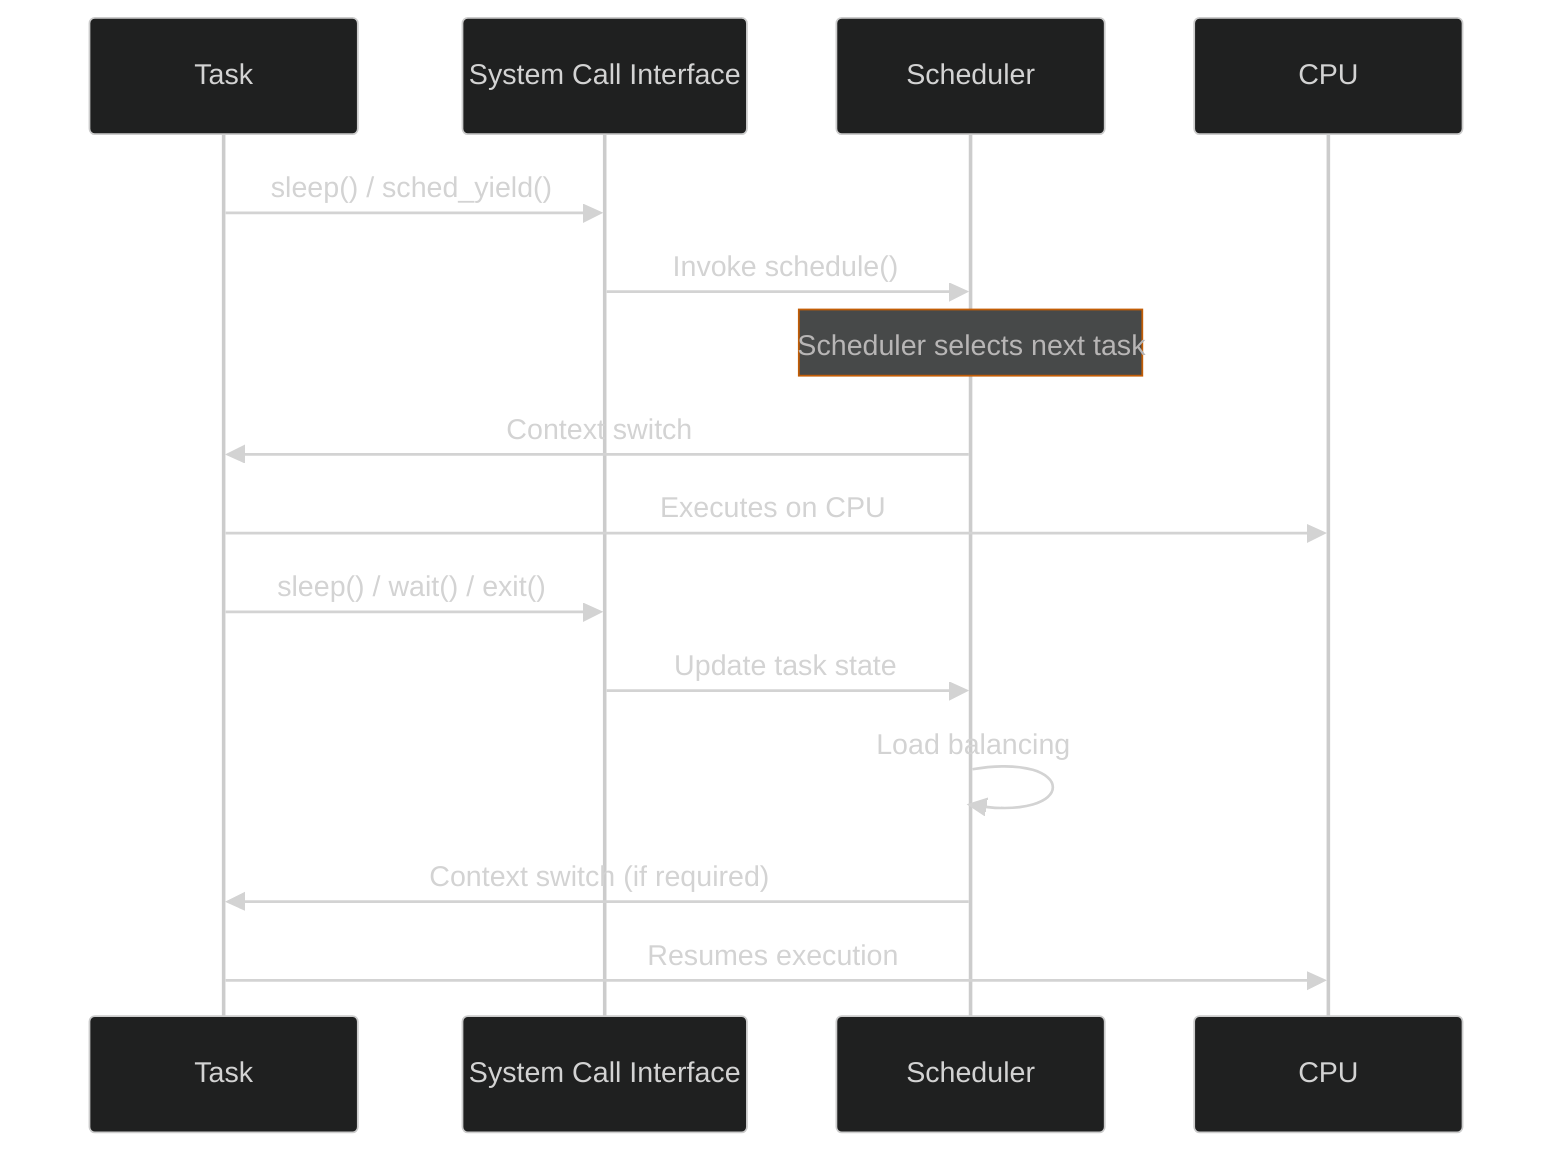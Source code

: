 %%{init: {'theme':'dark', 'themeVariables': { 
    'primaryColor': '#E95420', 
    'primaryBorderColor': '#C4441C', 
    'primaryTextColor': '#fff',
    'secondaryColor': '#F58220', 
    'secondaryBorderColor': '#C25D06',
    'lineColor': '#CCCCCC', 
    'textColor': '#CCCCCC',
    'background': '#282a36'
}}}%%

sequenceDiagram
    participant T as Task
    participant SC as System Call Interface
    participant S as Scheduler
    participant C as CPU

    T->>SC: sleep() / sched_yield()
    SC->>S: Invoke schedule()
    Note over S: Scheduler selects next task
    S->>T: Context switch
    T->>C: Executes on CPU
    T->>SC: sleep() / wait() / exit()
    SC->>S: Update task state
    S->>S: Load balancing
    S->>T: Context switch (if required)
    T->>C: Resumes execution